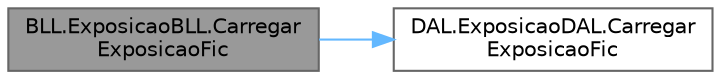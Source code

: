 digraph "BLL.ExposicaoBLL.CarregarExposicaoFic"
{
 // LATEX_PDF_SIZE
  bgcolor="transparent";
  edge [fontname=Helvetica,fontsize=10,labelfontname=Helvetica,labelfontsize=10];
  node [fontname=Helvetica,fontsize=10,shape=box,height=0.2,width=0.4];
  rankdir="LR";
  Node1 [id="Node000001",label="BLL.ExposicaoBLL.Carregar\lExposicaoFic",height=0.2,width=0.4,color="gray40", fillcolor="grey60", style="filled", fontcolor="black",tooltip="Carrega a lista de exposições a partir do ficheiro."];
  Node1 -> Node2 [id="edge1_Node000001_Node000002",color="steelblue1",style="solid",tooltip=" "];
  Node2 [id="Node000002",label="DAL.ExposicaoDAL.Carregar\lExposicaoFic",height=0.2,width=0.4,color="grey40", fillcolor="white", style="filled",URL="$class_d_a_l_1_1_exposicao_d_a_l.html#a6b2ebaf7ed60e37da30a7266603a6076",tooltip="Carrega as exposições a partir de um arquivo JSON."];
}

